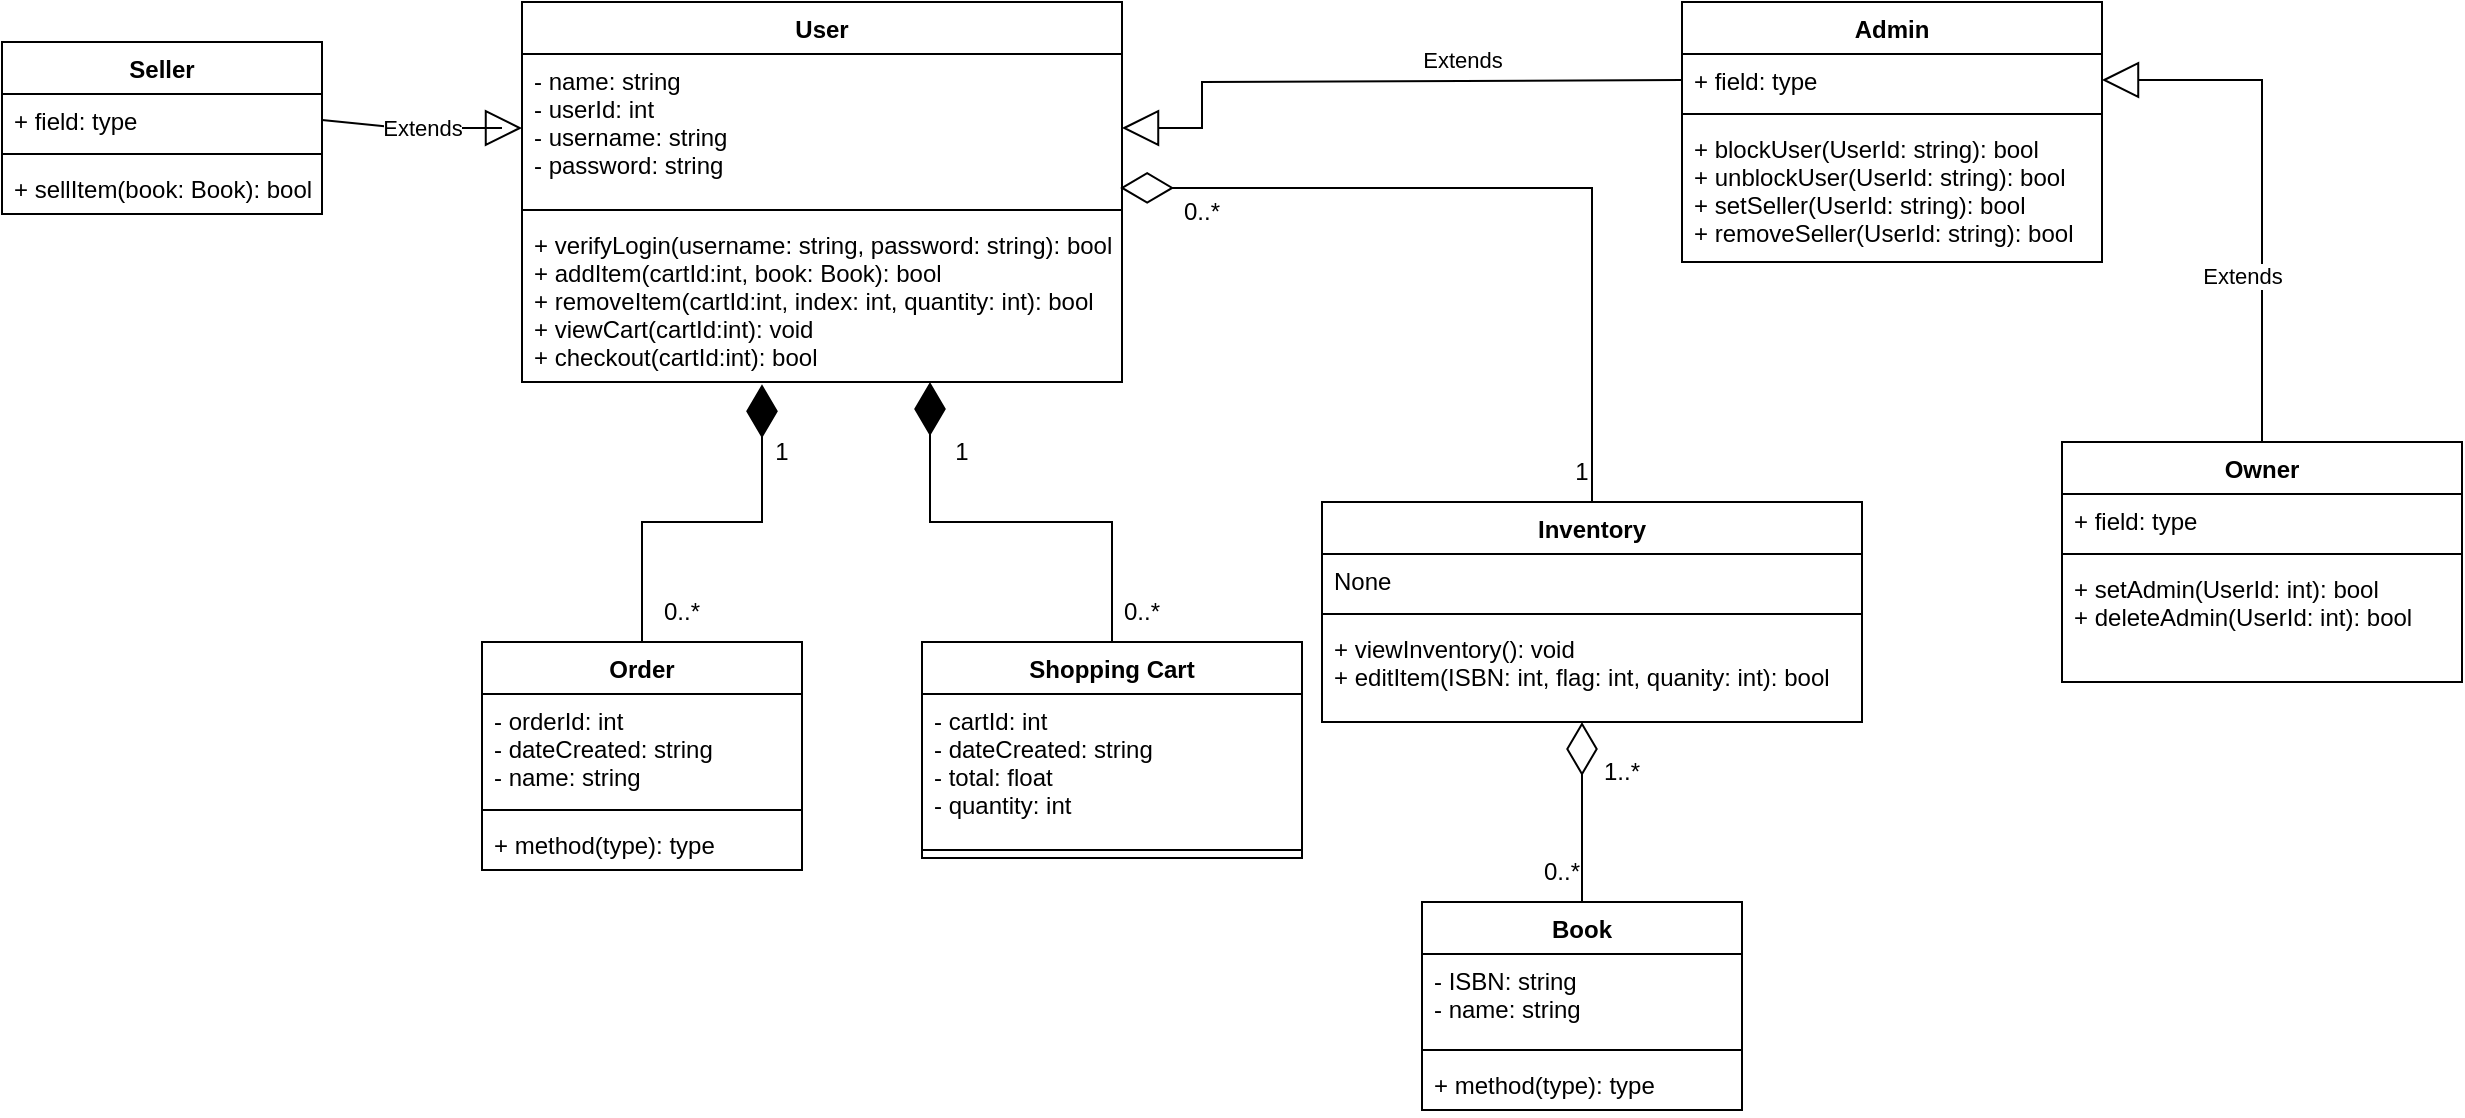 <mxfile version="20.8.23" type="github">
  <diagram name="Page-1" id="aF7w4Li_MaSvbx8YZ_qD">
    <mxGraphModel dx="1434" dy="834" grid="1" gridSize="10" guides="0" tooltips="1" connect="1" arrows="0" fold="1" page="1" pageScale="1" pageWidth="1920" pageHeight="1200" math="0" shadow="0">
      <root>
        <mxCell id="0" />
        <mxCell id="1" parent="0" />
        <mxCell id="ACF1aDMEDX5oJnM7UKqQ-8" value="User" style="swimlane;fontStyle=1;align=center;verticalAlign=top;childLayout=stackLayout;horizontal=1;startSize=26;horizontalStack=0;resizeParent=1;resizeParentMax=0;resizeLast=0;collapsible=1;marginBottom=0;" parent="1" vertex="1">
          <mxGeometry x="290" y="20" width="300" height="190" as="geometry" />
        </mxCell>
        <mxCell id="ACF1aDMEDX5oJnM7UKqQ-9" value="- name: string&#xa;- userId: int&#xa;- username: string&#xa;- password: string" style="text;strokeColor=none;fillColor=none;align=left;verticalAlign=top;spacingLeft=4;spacingRight=4;overflow=hidden;rotatable=0;points=[[0,0.5],[1,0.5]];portConstraint=eastwest;" parent="ACF1aDMEDX5oJnM7UKqQ-8" vertex="1">
          <mxGeometry y="26" width="300" height="74" as="geometry" />
        </mxCell>
        <mxCell id="ACF1aDMEDX5oJnM7UKqQ-10" value="" style="line;strokeWidth=1;fillColor=none;align=left;verticalAlign=middle;spacingTop=-1;spacingLeft=3;spacingRight=3;rotatable=0;labelPosition=right;points=[];portConstraint=eastwest;strokeColor=inherit;" parent="ACF1aDMEDX5oJnM7UKqQ-8" vertex="1">
          <mxGeometry y="100" width="300" height="8" as="geometry" />
        </mxCell>
        <mxCell id="ACF1aDMEDX5oJnM7UKqQ-11" value="+ verifyLogin(username: string, password: string): bool&#xa;+ addItem(cartId:int, book: Book): bool&#xa;+ removeItem(cartId:int, index: int, quantity: int): bool&#xa;+ viewCart(cartId:int): void&#xa;+ checkout(cartId:int): bool&#xa;" style="text;strokeColor=none;fillColor=none;align=left;verticalAlign=top;spacingLeft=4;spacingRight=4;overflow=hidden;rotatable=0;points=[[0,0.5],[1,0.5]];portConstraint=eastwest;" parent="ACF1aDMEDX5oJnM7UKqQ-8" vertex="1">
          <mxGeometry y="108" width="300" height="82" as="geometry" />
        </mxCell>
        <mxCell id="ACF1aDMEDX5oJnM7UKqQ-12" value="Admin" style="swimlane;fontStyle=1;align=center;verticalAlign=top;childLayout=stackLayout;horizontal=1;startSize=26;horizontalStack=0;resizeParent=1;resizeParentMax=0;resizeLast=0;collapsible=1;marginBottom=0;" parent="1" vertex="1">
          <mxGeometry x="870" y="20" width="210" height="130" as="geometry" />
        </mxCell>
        <mxCell id="ACF1aDMEDX5oJnM7UKqQ-13" value="+ field: type" style="text;strokeColor=none;fillColor=none;align=left;verticalAlign=top;spacingLeft=4;spacingRight=4;overflow=hidden;rotatable=0;points=[[0,0.5],[1,0.5]];portConstraint=eastwest;" parent="ACF1aDMEDX5oJnM7UKqQ-12" vertex="1">
          <mxGeometry y="26" width="210" height="26" as="geometry" />
        </mxCell>
        <mxCell id="ACF1aDMEDX5oJnM7UKqQ-14" value="" style="line;strokeWidth=1;fillColor=none;align=left;verticalAlign=middle;spacingTop=-1;spacingLeft=3;spacingRight=3;rotatable=0;labelPosition=right;points=[];portConstraint=eastwest;strokeColor=inherit;" parent="ACF1aDMEDX5oJnM7UKqQ-12" vertex="1">
          <mxGeometry y="52" width="210" height="8" as="geometry" />
        </mxCell>
        <mxCell id="ACF1aDMEDX5oJnM7UKqQ-15" value="+ blockUser(UserId: string): bool&#xa;+ unblockUser(UserId: string): bool&#xa;+ setSeller(UserId: string): bool&#xa;+ removeSeller(UserId: string): bool" style="text;strokeColor=none;fillColor=none;align=left;verticalAlign=top;spacingLeft=4;spacingRight=4;overflow=hidden;rotatable=0;points=[[0,0.5],[1,0.5]];portConstraint=eastwest;" parent="ACF1aDMEDX5oJnM7UKqQ-12" vertex="1">
          <mxGeometry y="60" width="210" height="70" as="geometry" />
        </mxCell>
        <mxCell id="ACF1aDMEDX5oJnM7UKqQ-16" value="Shopping Cart" style="swimlane;fontStyle=1;align=center;verticalAlign=top;childLayout=stackLayout;horizontal=1;startSize=26;horizontalStack=0;resizeParent=1;resizeParentMax=0;resizeLast=0;collapsible=1;marginBottom=0;" parent="1" vertex="1">
          <mxGeometry x="490" y="340" width="190" height="108" as="geometry" />
        </mxCell>
        <mxCell id="ACF1aDMEDX5oJnM7UKqQ-17" value="- cartId: int&#xa;- dateCreated: string&#xa;- total: float&#xa;- quantity: int" style="text;strokeColor=none;fillColor=none;align=left;verticalAlign=top;spacingLeft=4;spacingRight=4;overflow=hidden;rotatable=0;points=[[0,0.5],[1,0.5]];portConstraint=eastwest;" parent="ACF1aDMEDX5oJnM7UKqQ-16" vertex="1">
          <mxGeometry y="26" width="190" height="74" as="geometry" />
        </mxCell>
        <mxCell id="ACF1aDMEDX5oJnM7UKqQ-18" value="" style="line;strokeWidth=1;fillColor=none;align=left;verticalAlign=middle;spacingTop=-1;spacingLeft=3;spacingRight=3;rotatable=0;labelPosition=right;points=[];portConstraint=eastwest;strokeColor=inherit;" parent="ACF1aDMEDX5oJnM7UKqQ-16" vertex="1">
          <mxGeometry y="100" width="190" height="8" as="geometry" />
        </mxCell>
        <mxCell id="ACF1aDMEDX5oJnM7UKqQ-24" value="Seller" style="swimlane;fontStyle=1;align=center;verticalAlign=top;childLayout=stackLayout;horizontal=1;startSize=26;horizontalStack=0;resizeParent=1;resizeParentMax=0;resizeLast=0;collapsible=1;marginBottom=0;" parent="1" vertex="1">
          <mxGeometry x="30" y="40" width="160" height="86" as="geometry" />
        </mxCell>
        <mxCell id="ACF1aDMEDX5oJnM7UKqQ-25" value="+ field: type" style="text;strokeColor=none;fillColor=none;align=left;verticalAlign=top;spacingLeft=4;spacingRight=4;overflow=hidden;rotatable=0;points=[[0,0.5],[1,0.5]];portConstraint=eastwest;" parent="ACF1aDMEDX5oJnM7UKqQ-24" vertex="1">
          <mxGeometry y="26" width="160" height="26" as="geometry" />
        </mxCell>
        <mxCell id="ACF1aDMEDX5oJnM7UKqQ-26" value="" style="line;strokeWidth=1;fillColor=none;align=left;verticalAlign=middle;spacingTop=-1;spacingLeft=3;spacingRight=3;rotatable=0;labelPosition=right;points=[];portConstraint=eastwest;strokeColor=inherit;" parent="ACF1aDMEDX5oJnM7UKqQ-24" vertex="1">
          <mxGeometry y="52" width="160" height="8" as="geometry" />
        </mxCell>
        <mxCell id="ACF1aDMEDX5oJnM7UKqQ-27" value="+ sellItem(book: Book): bool" style="text;strokeColor=none;fillColor=none;align=left;verticalAlign=top;spacingLeft=4;spacingRight=4;overflow=hidden;rotatable=0;points=[[0,0.5],[1,0.5]];portConstraint=eastwest;" parent="ACF1aDMEDX5oJnM7UKqQ-24" vertex="1">
          <mxGeometry y="60" width="160" height="26" as="geometry" />
        </mxCell>
        <mxCell id="ACF1aDMEDX5oJnM7UKqQ-28" value="Owner&#xa;" style="swimlane;fontStyle=1;align=center;verticalAlign=top;childLayout=stackLayout;horizontal=1;startSize=26;horizontalStack=0;resizeParent=1;resizeParentMax=0;resizeLast=0;collapsible=1;marginBottom=0;" parent="1" vertex="1">
          <mxGeometry x="1060" y="240" width="200" height="120" as="geometry" />
        </mxCell>
        <mxCell id="ACF1aDMEDX5oJnM7UKqQ-29" value="+ field: type" style="text;strokeColor=none;fillColor=none;align=left;verticalAlign=top;spacingLeft=4;spacingRight=4;overflow=hidden;rotatable=0;points=[[0,0.5],[1,0.5]];portConstraint=eastwest;" parent="ACF1aDMEDX5oJnM7UKqQ-28" vertex="1">
          <mxGeometry y="26" width="200" height="26" as="geometry" />
        </mxCell>
        <mxCell id="ACF1aDMEDX5oJnM7UKqQ-30" value="" style="line;strokeWidth=1;fillColor=none;align=left;verticalAlign=middle;spacingTop=-1;spacingLeft=3;spacingRight=3;rotatable=0;labelPosition=right;points=[];portConstraint=eastwest;strokeColor=inherit;" parent="ACF1aDMEDX5oJnM7UKqQ-28" vertex="1">
          <mxGeometry y="52" width="200" height="8" as="geometry" />
        </mxCell>
        <mxCell id="ACF1aDMEDX5oJnM7UKqQ-31" value="+ setAdmin(UserId: int): bool&#xa;+ deleteAdmin(UserId: int): bool" style="text;strokeColor=none;fillColor=none;align=left;verticalAlign=top;spacingLeft=4;spacingRight=4;overflow=hidden;rotatable=0;points=[[0,0.5],[1,0.5]];portConstraint=eastwest;" parent="ACF1aDMEDX5oJnM7UKqQ-28" vertex="1">
          <mxGeometry y="60" width="200" height="60" as="geometry" />
        </mxCell>
        <mxCell id="ACF1aDMEDX5oJnM7UKqQ-33" value="Inventory&#xa;" style="swimlane;fontStyle=1;align=center;verticalAlign=top;childLayout=stackLayout;horizontal=1;startSize=26;horizontalStack=0;resizeParent=1;resizeParentMax=0;resizeLast=0;collapsible=1;marginBottom=0;" parent="1" vertex="1">
          <mxGeometry x="690" y="270" width="270" height="110" as="geometry" />
        </mxCell>
        <mxCell id="ACF1aDMEDX5oJnM7UKqQ-34" value="None" style="text;strokeColor=none;fillColor=none;align=left;verticalAlign=top;spacingLeft=4;spacingRight=4;overflow=hidden;rotatable=0;points=[[0,0.5],[1,0.5]];portConstraint=eastwest;" parent="ACF1aDMEDX5oJnM7UKqQ-33" vertex="1">
          <mxGeometry y="26" width="270" height="26" as="geometry" />
        </mxCell>
        <mxCell id="ACF1aDMEDX5oJnM7UKqQ-35" value="" style="line;strokeWidth=1;fillColor=none;align=left;verticalAlign=middle;spacingTop=-1;spacingLeft=3;spacingRight=3;rotatable=0;labelPosition=right;points=[];portConstraint=eastwest;strokeColor=inherit;" parent="ACF1aDMEDX5oJnM7UKqQ-33" vertex="1">
          <mxGeometry y="52" width="270" height="8" as="geometry" />
        </mxCell>
        <mxCell id="ACF1aDMEDX5oJnM7UKqQ-36" value="+ viewInventory(): void&#xa;+ editItem(ISBN: int, flag: int, quanity: int): bool" style="text;strokeColor=none;fillColor=none;align=left;verticalAlign=top;spacingLeft=4;spacingRight=4;overflow=hidden;rotatable=0;points=[[0,0.5],[1,0.5]];portConstraint=eastwest;" parent="ACF1aDMEDX5oJnM7UKqQ-33" vertex="1">
          <mxGeometry y="60" width="270" height="50" as="geometry" />
        </mxCell>
        <mxCell id="ACF1aDMEDX5oJnM7UKqQ-41" value="Order&#xa;" style="swimlane;fontStyle=1;align=center;verticalAlign=top;childLayout=stackLayout;horizontal=1;startSize=26;horizontalStack=0;resizeParent=1;resizeParentMax=0;resizeLast=0;collapsible=1;marginBottom=0;" parent="1" vertex="1">
          <mxGeometry x="270" y="340" width="160" height="114" as="geometry" />
        </mxCell>
        <mxCell id="ACF1aDMEDX5oJnM7UKqQ-42" value="- orderId: int&#xa;- dateCreated: string&#xa;- name: string" style="text;strokeColor=none;fillColor=none;align=left;verticalAlign=top;spacingLeft=4;spacingRight=4;overflow=hidden;rotatable=0;points=[[0,0.5],[1,0.5]];portConstraint=eastwest;" parent="ACF1aDMEDX5oJnM7UKqQ-41" vertex="1">
          <mxGeometry y="26" width="160" height="54" as="geometry" />
        </mxCell>
        <mxCell id="ACF1aDMEDX5oJnM7UKqQ-43" value="" style="line;strokeWidth=1;fillColor=none;align=left;verticalAlign=middle;spacingTop=-1;spacingLeft=3;spacingRight=3;rotatable=0;labelPosition=right;points=[];portConstraint=eastwest;strokeColor=inherit;" parent="ACF1aDMEDX5oJnM7UKqQ-41" vertex="1">
          <mxGeometry y="80" width="160" height="8" as="geometry" />
        </mxCell>
        <mxCell id="ACF1aDMEDX5oJnM7UKqQ-44" value="+ method(type): type" style="text;strokeColor=none;fillColor=none;align=left;verticalAlign=top;spacingLeft=4;spacingRight=4;overflow=hidden;rotatable=0;points=[[0,0.5],[1,0.5]];portConstraint=eastwest;" parent="ACF1aDMEDX5oJnM7UKqQ-41" vertex="1">
          <mxGeometry y="88" width="160" height="26" as="geometry" />
        </mxCell>
        <mxCell id="sncP11U-6Kqm2kpmwYnW-2" value="" style="endArrow=diamondThin;endFill=1;endSize=24;html=1;rounded=0;exitX=0.5;exitY=0;exitDx=0;exitDy=0;" parent="1" source="ACF1aDMEDX5oJnM7UKqQ-16" edge="1">
          <mxGeometry width="160" relative="1" as="geometry">
            <mxPoint x="620" y="250" as="sourcePoint" />
            <mxPoint x="494" y="210" as="targetPoint" />
            <Array as="points">
              <mxPoint x="585" y="280" />
              <mxPoint x="494" y="280" />
            </Array>
          </mxGeometry>
        </mxCell>
        <mxCell id="sncP11U-6Kqm2kpmwYnW-6" value="Extends" style="endArrow=block;endSize=16;endFill=0;html=1;rounded=0;exitX=0.5;exitY=0;exitDx=0;exitDy=0;entryX=1;entryY=0.5;entryDx=0;entryDy=0;" parent="1" source="ACF1aDMEDX5oJnM7UKqQ-28" target="ACF1aDMEDX5oJnM7UKqQ-13" edge="1">
          <mxGeometry x="-0.365" y="10" width="160" relative="1" as="geometry">
            <mxPoint x="970" y="210" as="sourcePoint" />
            <mxPoint x="1130" y="210" as="targetPoint" />
            <Array as="points">
              <mxPoint x="1160" y="200" />
              <mxPoint x="1160" y="59" />
            </Array>
            <mxPoint as="offset" />
          </mxGeometry>
        </mxCell>
        <mxCell id="sncP11U-6Kqm2kpmwYnW-7" value="Extends" style="endArrow=block;endSize=16;endFill=0;html=1;rounded=0;exitX=0;exitY=0.5;exitDx=0;exitDy=0;entryX=1;entryY=0.5;entryDx=0;entryDy=0;" parent="1" source="ACF1aDMEDX5oJnM7UKqQ-13" target="ACF1aDMEDX5oJnM7UKqQ-9" edge="1">
          <mxGeometry x="-0.276" y="-10" width="160" relative="1" as="geometry">
            <mxPoint x="640" y="210" as="sourcePoint" />
            <mxPoint x="800" y="210" as="targetPoint" />
            <Array as="points">
              <mxPoint x="630" y="60" />
              <mxPoint x="630" y="83" />
            </Array>
            <mxPoint as="offset" />
          </mxGeometry>
        </mxCell>
        <mxCell id="sncP11U-6Kqm2kpmwYnW-8" value="Extends" style="endArrow=block;endSize=16;endFill=0;html=1;rounded=0;entryX=0;entryY=0.5;entryDx=0;entryDy=0;exitX=1;exitY=0.5;exitDx=0;exitDy=0;" parent="1" source="ACF1aDMEDX5oJnM7UKqQ-25" target="ACF1aDMEDX5oJnM7UKqQ-9" edge="1">
          <mxGeometry width="160" relative="1" as="geometry">
            <mxPoint x="200" y="83" as="sourcePoint" />
            <mxPoint x="330" y="70" as="targetPoint" />
            <Array as="points">
              <mxPoint x="230" y="83" />
              <mxPoint x="280" y="83" />
            </Array>
          </mxGeometry>
        </mxCell>
        <mxCell id="sncP11U-6Kqm2kpmwYnW-9" value="" style="endArrow=diamondThin;endFill=1;endSize=24;html=1;rounded=0;exitX=0.5;exitY=0;exitDx=0;exitDy=0;entryX=0.4;entryY=1.014;entryDx=0;entryDy=0;entryPerimeter=0;" parent="1" source="ACF1aDMEDX5oJnM7UKqQ-41" target="ACF1aDMEDX5oJnM7UKqQ-11" edge="1">
          <mxGeometry width="160" relative="1" as="geometry">
            <mxPoint x="390" y="520" as="sourcePoint" />
            <mxPoint x="410" y="220" as="targetPoint" />
            <Array as="points">
              <mxPoint x="350" y="280" />
              <mxPoint x="410" y="280" />
            </Array>
          </mxGeometry>
        </mxCell>
        <mxCell id="sncP11U-6Kqm2kpmwYnW-10" value="0..*" style="text;strokeColor=none;align=center;fillColor=none;html=1;verticalAlign=middle;whiteSpace=wrap;rounded=0;" parent="1" vertex="1">
          <mxGeometry x="340" y="310" width="60" height="30" as="geometry" />
        </mxCell>
        <mxCell id="sncP11U-6Kqm2kpmwYnW-11" value="1" style="text;strokeColor=none;align=center;fillColor=none;html=1;verticalAlign=middle;whiteSpace=wrap;rounded=0;" parent="1" vertex="1">
          <mxGeometry x="390" y="230" width="60" height="30" as="geometry" />
        </mxCell>
        <mxCell id="sncP11U-6Kqm2kpmwYnW-15" value="1" style="text;strokeColor=none;align=center;fillColor=none;html=1;verticalAlign=middle;whiteSpace=wrap;rounded=0;" parent="1" vertex="1">
          <mxGeometry x="480" y="230" width="60" height="30" as="geometry" />
        </mxCell>
        <mxCell id="sncP11U-6Kqm2kpmwYnW-16" value="0..*" style="text;strokeColor=none;align=center;fillColor=none;html=1;verticalAlign=middle;whiteSpace=wrap;rounded=0;" parent="1" vertex="1">
          <mxGeometry x="570" y="310" width="60" height="30" as="geometry" />
        </mxCell>
        <mxCell id="sncP11U-6Kqm2kpmwYnW-20" value="" style="endArrow=diamondThin;endFill=0;endSize=24;html=1;rounded=0;exitX=0.5;exitY=0;exitDx=0;exitDy=0;entryX=0.997;entryY=0.905;entryDx=0;entryDy=0;entryPerimeter=0;" parent="1" source="ACF1aDMEDX5oJnM7UKqQ-33" target="ACF1aDMEDX5oJnM7UKqQ-9" edge="1">
          <mxGeometry width="160" relative="1" as="geometry">
            <mxPoint x="700" y="300" as="sourcePoint" />
            <mxPoint x="640" y="112" as="targetPoint" />
            <Array as="points">
              <mxPoint x="825" y="113" />
            </Array>
          </mxGeometry>
        </mxCell>
        <mxCell id="sncP11U-6Kqm2kpmwYnW-21" value="1" style="text;strokeColor=none;align=center;fillColor=none;html=1;verticalAlign=middle;whiteSpace=wrap;rounded=0;" parent="1" vertex="1">
          <mxGeometry x="790" y="240" width="60" height="30" as="geometry" />
        </mxCell>
        <mxCell id="sncP11U-6Kqm2kpmwYnW-22" value="0..*" style="text;strokeColor=none;align=center;fillColor=none;html=1;verticalAlign=middle;whiteSpace=wrap;rounded=0;" parent="1" vertex="1">
          <mxGeometry x="600" y="110" width="60" height="30" as="geometry" />
        </mxCell>
        <mxCell id="neKetAAaABSBHyG1GXxI-1" value="Book" style="swimlane;fontStyle=1;align=center;verticalAlign=top;childLayout=stackLayout;horizontal=1;startSize=26;horizontalStack=0;resizeParent=1;resizeParentMax=0;resizeLast=0;collapsible=1;marginBottom=0;" parent="1" vertex="1">
          <mxGeometry x="740" y="470" width="160" height="104" as="geometry" />
        </mxCell>
        <mxCell id="neKetAAaABSBHyG1GXxI-2" value="- ISBN: string&#xa;- name: string" style="text;strokeColor=none;fillColor=none;align=left;verticalAlign=top;spacingLeft=4;spacingRight=4;overflow=hidden;rotatable=0;points=[[0,0.5],[1,0.5]];portConstraint=eastwest;" parent="neKetAAaABSBHyG1GXxI-1" vertex="1">
          <mxGeometry y="26" width="160" height="44" as="geometry" />
        </mxCell>
        <mxCell id="neKetAAaABSBHyG1GXxI-3" value="" style="line;strokeWidth=1;fillColor=none;align=left;verticalAlign=middle;spacingTop=-1;spacingLeft=3;spacingRight=3;rotatable=0;labelPosition=right;points=[];portConstraint=eastwest;strokeColor=inherit;" parent="neKetAAaABSBHyG1GXxI-1" vertex="1">
          <mxGeometry y="70" width="160" height="8" as="geometry" />
        </mxCell>
        <mxCell id="neKetAAaABSBHyG1GXxI-4" value="+ method(type): type" style="text;strokeColor=none;fillColor=none;align=left;verticalAlign=top;spacingLeft=4;spacingRight=4;overflow=hidden;rotatable=0;points=[[0,0.5],[1,0.5]];portConstraint=eastwest;" parent="neKetAAaABSBHyG1GXxI-1" vertex="1">
          <mxGeometry y="78" width="160" height="26" as="geometry" />
        </mxCell>
        <mxCell id="neKetAAaABSBHyG1GXxI-5" value="" style="endArrow=diamondThin;endFill=0;endSize=24;html=1;rounded=0;exitX=0.5;exitY=0;exitDx=0;exitDy=0;" parent="1" source="neKetAAaABSBHyG1GXxI-1" edge="1">
          <mxGeometry width="160" relative="1" as="geometry">
            <mxPoint x="120" y="420" as="sourcePoint" />
            <mxPoint x="820" y="380" as="targetPoint" />
            <Array as="points" />
          </mxGeometry>
        </mxCell>
        <mxCell id="neKetAAaABSBHyG1GXxI-6" value="0..*" style="text;strokeColor=none;align=center;fillColor=none;html=1;verticalAlign=middle;whiteSpace=wrap;rounded=0;" parent="1" vertex="1">
          <mxGeometry x="780" y="440" width="60" height="30" as="geometry" />
        </mxCell>
        <mxCell id="neKetAAaABSBHyG1GXxI-7" value="1..*" style="text;strokeColor=none;align=center;fillColor=none;html=1;verticalAlign=middle;whiteSpace=wrap;rounded=0;" parent="1" vertex="1">
          <mxGeometry x="810" y="390" width="60" height="30" as="geometry" />
        </mxCell>
      </root>
    </mxGraphModel>
  </diagram>
</mxfile>
